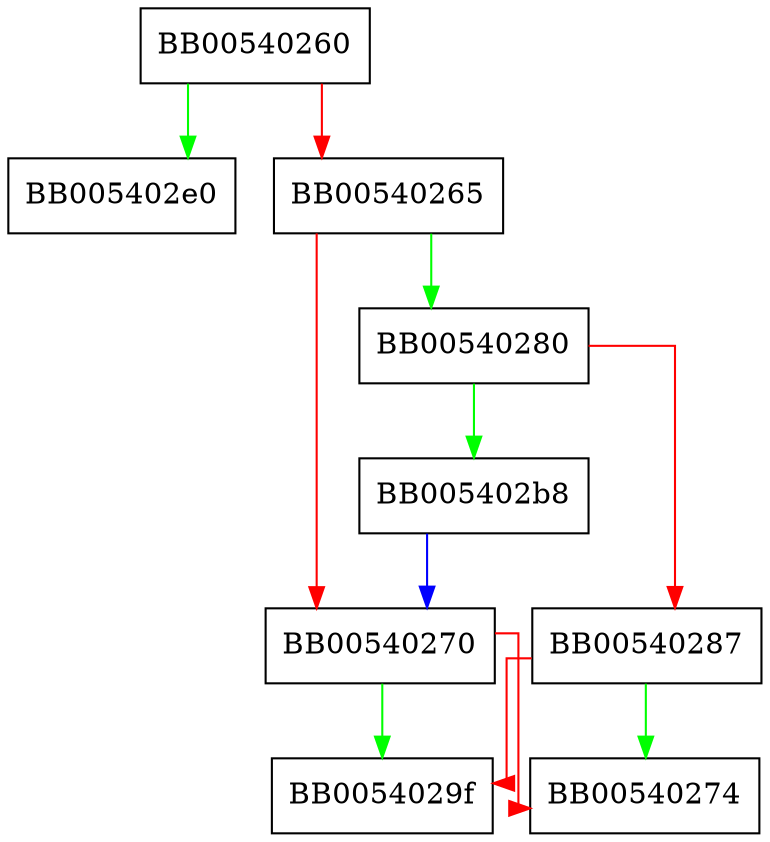 digraph BN_free {
  node [shape="box"];
  graph [splines=ortho];
  BB00540260 -> BB005402e0 [color="green"];
  BB00540260 -> BB00540265 [color="red"];
  BB00540265 -> BB00540280 [color="green"];
  BB00540265 -> BB00540270 [color="red"];
  BB00540270 -> BB0054029f [color="green"];
  BB00540270 -> BB00540274 [color="red"];
  BB00540280 -> BB005402b8 [color="green"];
  BB00540280 -> BB00540287 [color="red"];
  BB00540287 -> BB00540274 [color="green"];
  BB00540287 -> BB0054029f [color="red"];
  BB005402b8 -> BB00540270 [color="blue"];
}
